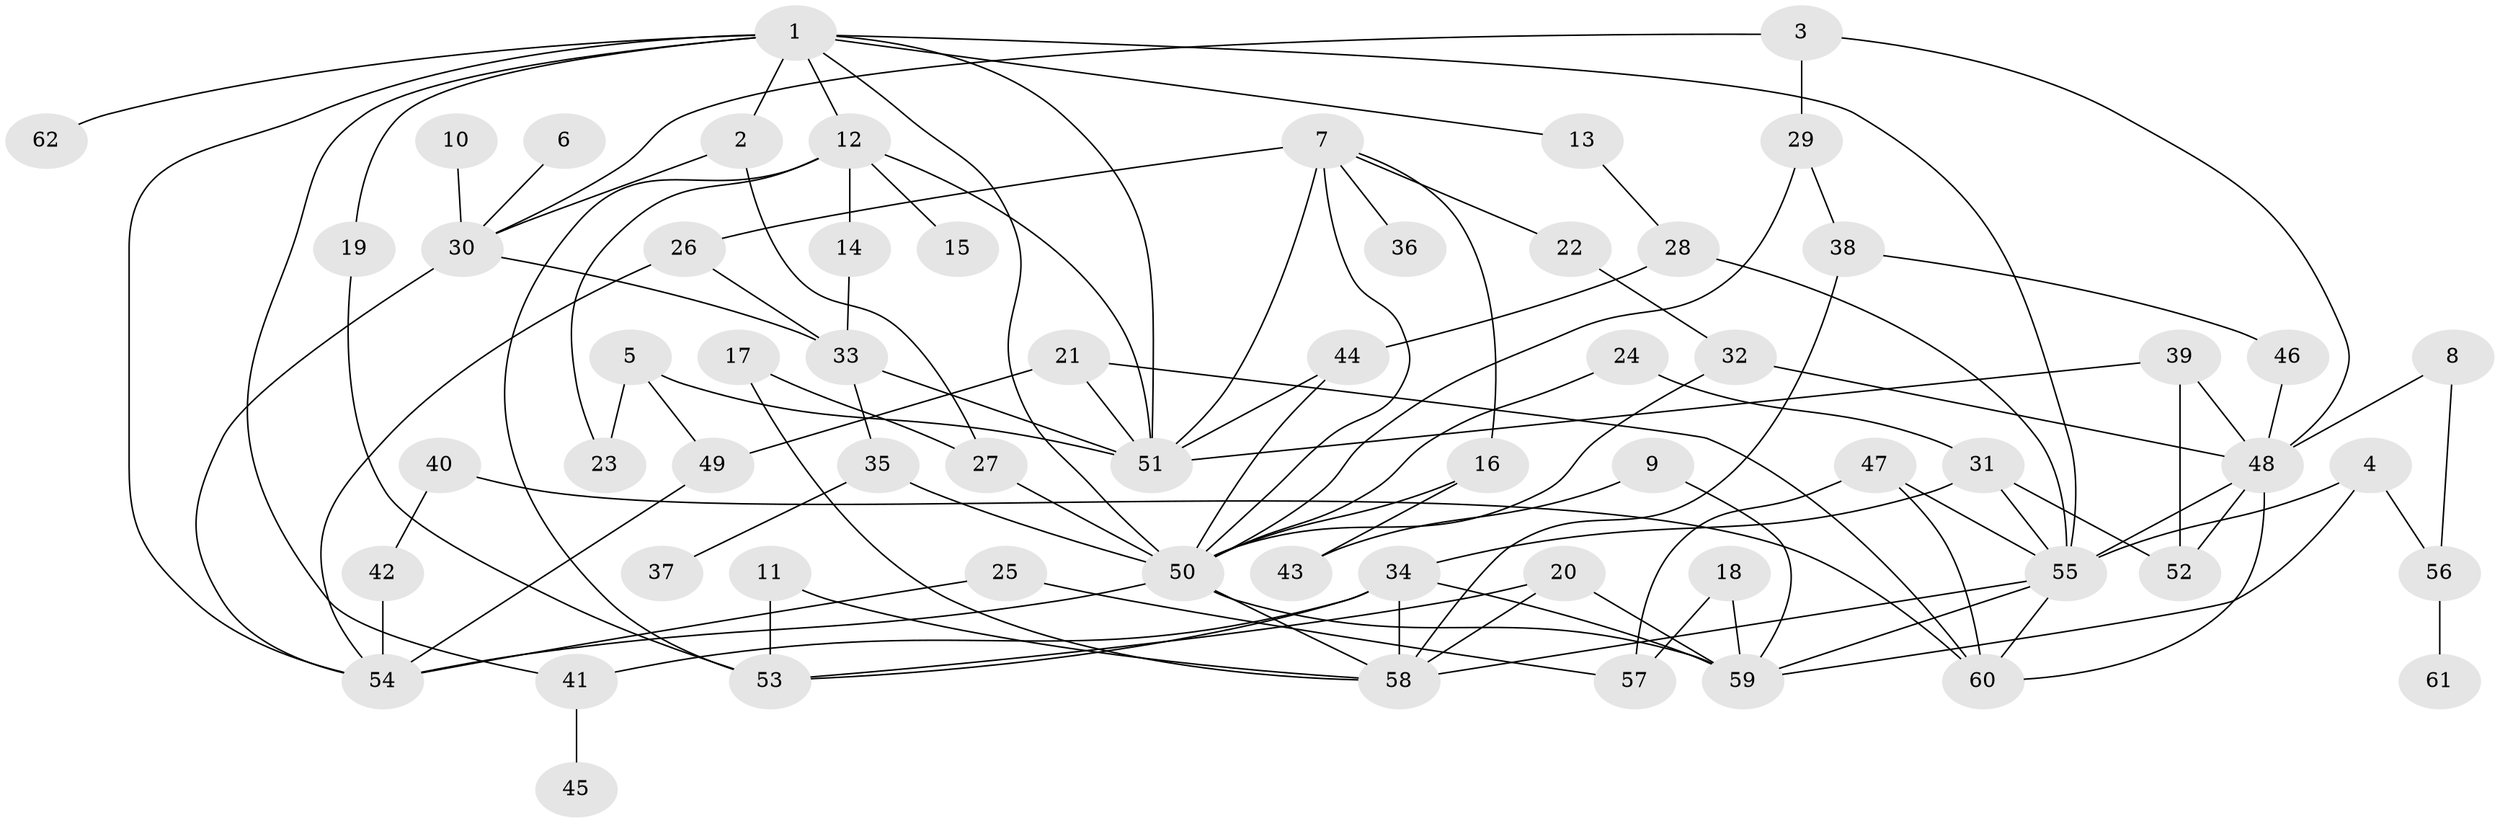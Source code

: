 // original degree distribution, {6: 0.056910569105691054, 5: 0.056910569105691054, 3: 0.2601626016260163, 8: 0.008130081300813009, 2: 0.4065040650406504, 4: 0.06504065040650407, 10: 0.008130081300813009, 1: 0.13821138211382114}
// Generated by graph-tools (version 1.1) at 2025/25/03/09/25 03:25:34]
// undirected, 62 vertices, 108 edges
graph export_dot {
graph [start="1"]
  node [color=gray90,style=filled];
  1;
  2;
  3;
  4;
  5;
  6;
  7;
  8;
  9;
  10;
  11;
  12;
  13;
  14;
  15;
  16;
  17;
  18;
  19;
  20;
  21;
  22;
  23;
  24;
  25;
  26;
  27;
  28;
  29;
  30;
  31;
  32;
  33;
  34;
  35;
  36;
  37;
  38;
  39;
  40;
  41;
  42;
  43;
  44;
  45;
  46;
  47;
  48;
  49;
  50;
  51;
  52;
  53;
  54;
  55;
  56;
  57;
  58;
  59;
  60;
  61;
  62;
  1 -- 2 [weight=1.0];
  1 -- 12 [weight=1.0];
  1 -- 13 [weight=1.0];
  1 -- 19 [weight=1.0];
  1 -- 41 [weight=1.0];
  1 -- 50 [weight=1.0];
  1 -- 51 [weight=1.0];
  1 -- 54 [weight=1.0];
  1 -- 55 [weight=1.0];
  1 -- 62 [weight=1.0];
  2 -- 27 [weight=1.0];
  2 -- 30 [weight=1.0];
  3 -- 29 [weight=1.0];
  3 -- 30 [weight=1.0];
  3 -- 48 [weight=1.0];
  4 -- 55 [weight=1.0];
  4 -- 56 [weight=1.0];
  4 -- 59 [weight=1.0];
  5 -- 23 [weight=1.0];
  5 -- 49 [weight=1.0];
  5 -- 51 [weight=1.0];
  6 -- 30 [weight=1.0];
  7 -- 16 [weight=1.0];
  7 -- 22 [weight=1.0];
  7 -- 26 [weight=1.0];
  7 -- 36 [weight=1.0];
  7 -- 50 [weight=1.0];
  7 -- 51 [weight=2.0];
  8 -- 48 [weight=1.0];
  8 -- 56 [weight=1.0];
  9 -- 43 [weight=1.0];
  9 -- 59 [weight=1.0];
  10 -- 30 [weight=1.0];
  11 -- 53 [weight=1.0];
  11 -- 58 [weight=1.0];
  12 -- 14 [weight=1.0];
  12 -- 15 [weight=1.0];
  12 -- 23 [weight=1.0];
  12 -- 51 [weight=1.0];
  12 -- 53 [weight=1.0];
  13 -- 28 [weight=1.0];
  14 -- 33 [weight=1.0];
  16 -- 43 [weight=1.0];
  16 -- 50 [weight=1.0];
  17 -- 27 [weight=1.0];
  17 -- 58 [weight=1.0];
  18 -- 57 [weight=1.0];
  18 -- 59 [weight=1.0];
  19 -- 53 [weight=1.0];
  20 -- 53 [weight=1.0];
  20 -- 58 [weight=1.0];
  20 -- 59 [weight=1.0];
  21 -- 49 [weight=1.0];
  21 -- 51 [weight=1.0];
  21 -- 60 [weight=1.0];
  22 -- 32 [weight=1.0];
  24 -- 31 [weight=1.0];
  24 -- 50 [weight=1.0];
  25 -- 54 [weight=1.0];
  25 -- 57 [weight=1.0];
  26 -- 33 [weight=1.0];
  26 -- 54 [weight=1.0];
  27 -- 50 [weight=1.0];
  28 -- 44 [weight=1.0];
  28 -- 55 [weight=1.0];
  29 -- 38 [weight=1.0];
  29 -- 50 [weight=1.0];
  30 -- 33 [weight=1.0];
  30 -- 54 [weight=1.0];
  31 -- 34 [weight=1.0];
  31 -- 52 [weight=1.0];
  31 -- 55 [weight=1.0];
  32 -- 48 [weight=1.0];
  32 -- 50 [weight=1.0];
  33 -- 35 [weight=1.0];
  33 -- 51 [weight=1.0];
  34 -- 41 [weight=1.0];
  34 -- 53 [weight=1.0];
  34 -- 58 [weight=1.0];
  34 -- 59 [weight=1.0];
  35 -- 37 [weight=1.0];
  35 -- 50 [weight=1.0];
  38 -- 46 [weight=1.0];
  38 -- 58 [weight=1.0];
  39 -- 48 [weight=1.0];
  39 -- 51 [weight=1.0];
  39 -- 52 [weight=1.0];
  40 -- 42 [weight=1.0];
  40 -- 60 [weight=1.0];
  41 -- 45 [weight=1.0];
  42 -- 54 [weight=1.0];
  44 -- 50 [weight=1.0];
  44 -- 51 [weight=1.0];
  46 -- 48 [weight=1.0];
  47 -- 55 [weight=1.0];
  47 -- 57 [weight=1.0];
  47 -- 60 [weight=1.0];
  48 -- 52 [weight=1.0];
  48 -- 55 [weight=1.0];
  48 -- 60 [weight=1.0];
  49 -- 54 [weight=1.0];
  50 -- 54 [weight=1.0];
  50 -- 58 [weight=1.0];
  50 -- 59 [weight=1.0];
  55 -- 58 [weight=1.0];
  55 -- 59 [weight=1.0];
  55 -- 60 [weight=1.0];
  56 -- 61 [weight=1.0];
}

